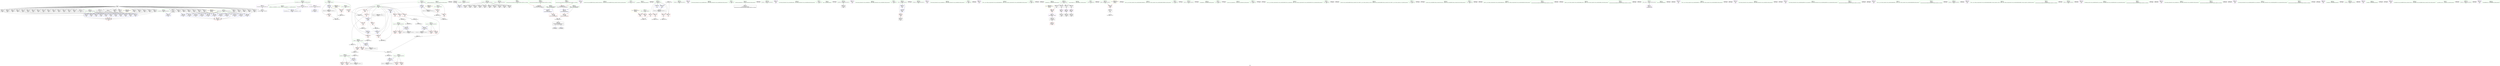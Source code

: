 digraph "SVFG" {
	label="SVFG";

	Node0x563a31b90be0 [shape=record,color=grey,label="{NodeID: 0\nNullPtr}"];
	Node0x563a31b90be0 -> Node0x563a31bb9650[style=solid];
	Node0x563a31b90be0 -> Node0x563a31bb9750[style=solid];
	Node0x563a31b90be0 -> Node0x563a31b8bef0[style=solid];
	Node0x563a31b90be0 -> Node0x563a31b8bfc0[style=solid];
	Node0x563a31b90be0 -> Node0x563a31b8c090[style=solid];
	Node0x563a31b90be0 -> Node0x563a31b8c160[style=solid];
	Node0x563a31b90be0 -> Node0x563a31b8c230[style=solid];
	Node0x563a31b90be0 -> Node0x563a31b8c300[style=solid];
	Node0x563a31b90be0 -> Node0x563a31b8c3d0[style=solid];
	Node0x563a31b90be0 -> Node0x563a31b8c4a0[style=solid];
	Node0x563a31b90be0 -> Node0x563a31b8c570[style=solid];
	Node0x563a31b90be0 -> Node0x563a31b8c640[style=solid];
	Node0x563a31b90be0 -> Node0x563a31b8c710[style=solid];
	Node0x563a31b90be0 -> Node0x563a31b8c7e0[style=solid];
	Node0x563a31b90be0 -> Node0x563a31b8c8b0[style=solid];
	Node0x563a31b90be0 -> Node0x563a31b8c980[style=solid];
	Node0x563a31b90be0 -> Node0x563a31b8ca50[style=solid];
	Node0x563a31b90be0 -> Node0x563a31b8cb20[style=solid];
	Node0x563a31b90be0 -> Node0x563a31b8cbf0[style=solid];
	Node0x563a31b90be0 -> Node0x563a31b8ccc0[style=solid];
	Node0x563a31b90be0 -> Node0x563a31b8cd90[style=solid];
	Node0x563a31b90be0 -> Node0x563a31b8ce60[style=solid];
	Node0x563a31b90be0 -> Node0x563a31bbb880[style=solid];
	Node0x563a31b90be0 -> Node0x563a31bbb950[style=solid];
	Node0x563a31b90be0 -> Node0x563a31bbba20[style=solid];
	Node0x563a31b90be0 -> Node0x563a31bbbaf0[style=solid];
	Node0x563a31b90be0 -> Node0x563a31bbbbc0[style=solid];
	Node0x563a31b90be0 -> Node0x563a31bbbc90[style=solid];
	Node0x563a31b90be0 -> Node0x563a31bbbd60[style=solid];
	Node0x563a31b90be0 -> Node0x563a31bbbe30[style=solid];
	Node0x563a31b90be0 -> Node0x563a31bbbf00[style=solid];
	Node0x563a31b90be0 -> Node0x563a31bbbfd0[style=solid];
	Node0x563a31b90be0 -> Node0x563a31bbc0a0[style=solid];
	Node0x563a31b90be0 -> Node0x563a31bbc170[style=solid];
	Node0x563a31b90be0 -> Node0x563a31bbc240[style=solid];
	Node0x563a31b90be0 -> Node0x563a31bbc310[style=solid];
	Node0x563a31b90be0 -> Node0x563a31bbc3e0[style=solid];
	Node0x563a31b90be0 -> Node0x563a31bbaf40[style=solid];
	Node0x563a31bb99c0 [shape=record,color=red,label="{NodeID: 194\n371\<--83\n\<--h\nmain\n}"];
	Node0x563a31bb99c0 -> Node0x563a31bd1e70[style=solid];
	Node0x563a31b8cb20 [shape=record,color=black,label="{NodeID: 111\n318\<--3\n\<--dummyVal\nmain\n}"];
	Node0x563a31b8d7f0 [shape=record,color=green,label="{NodeID: 28\n40\<--41\n_ZNSt8ios_base4InitC1Ev\<--_ZNSt8ios_base4InitC1Ev_field_insensitive\n}"];
	Node0x563a31c16e80 [shape=record,color=black,label="{NodeID: 637\n419 = PHI()\n}"];
	Node0x563a31bd16f0 [shape=record,color=grey,label="{NodeID: 471\n381 = Binary(379, 380, )\n}"];
	Node0x563a31bd16f0 -> Node0x563a31bd2770[style=solid];
	Node0x563a31bbb110 [shape=record,color=blue,label="{NodeID: 222\n65\<--61\nargc.addr\<--argc\nmain\n}"];
	Node0x563a31bbcb60 [shape=record,color=black,label="{NodeID: 139\n247\<--107\n\<--inputFile\nmain\n}"];
	Node0x563a31b8edd0 [shape=record,color=green,label="{NodeID: 56\n111\<--112\nref.tmp24\<--ref.tmp24_field_insensitive\nmain\n}"];
	Node0x563a31c18ab0 [shape=record,color=black,label="{NodeID: 665\n492 = PHI(138, 138, )\n0th arg _ZStorSt13_Ios_OpenmodeS_ }"];
	Node0x563a31c18ab0 -> Node0x563a31bc4ef0[style=solid];
	Node0x563a31bc46d0 [shape=record,color=blue,label="{NodeID: 250\n101\<--356\nehselector.slot\<--\nmain\n}"];
	Node0x563a31bc46d0 -> Node0x563a31bba5f0[style=dashed];
	Node0x563a31bbe220 [shape=record,color=purple,label="{NodeID: 167\n427\<--25\n\<--.str.8\nmain\n}"];
	Node0x563a31bb8cb0 [shape=record,color=green,label="{NodeID: 84\n243\<--244\n_ZStrsIcSt11char_traitsIcEERSt13basic_istreamIT_T0_ES6_RS3_\<--_ZStrsIcSt11char_traitsIcEERSt13basic_istreamIT_T0_ES6_RS3__field_insensitive\n}"];
	Node0x563a31b895a0 [shape=record,color=green,label="{NodeID: 1\n7\<--1\n__dso_handle\<--dummyObj\nGlob }"];
	Node0x563a31bb9a90 [shape=record,color=red,label="{NodeID: 195\n378\<--83\n\<--h\nmain\n}"];
	Node0x563a31bb9a90 -> Node0x563a31bd19f0[style=solid];
	Node0x563a31b8cbf0 [shape=record,color=black,label="{NodeID: 112\n319\<--3\n\<--dummyVal\nmain\n}"];
	Node0x563a31b8cbf0 -> Node0x563a31bc3de0[style=solid];
	Node0x563a31b8d8f0 [shape=record,color=green,label="{NodeID: 29\n46\<--47\n__cxa_atexit\<--__cxa_atexit_field_insensitive\n}"];
	Node0x563a31c16fb0 [shape=record,color=black,label="{NodeID: 638\n438 = PHI()\n}"];
	Node0x563a31bd1870 [shape=record,color=grey,label="{NodeID: 472\n444 = Binary(443, 396, )\n}"];
	Node0x563a31bd1870 -> Node0x563a31bc4d50[style=solid];
	Node0x563a31bbb1e0 [shape=record,color=blue,label="{NodeID: 223\n67\<--62\nargv.addr\<--argv\nmain\n}"];
	Node0x563a31bbcc30 [shape=record,color=black,label="{NodeID: 140\n249\<--107\n\<--inputFile\nmain\n}"];
	Node0x563a31b8eea0 [shape=record,color=green,label="{NodeID: 57\n113\<--114\nref.tmp25\<--ref.tmp25_field_insensitive\nmain\n}"];
	Node0x563a31c18d50 [shape=record,color=black,label="{NodeID: 666\n493 = PHI(139, 215, )\n1st arg _ZStorSt13_Ios_OpenmodeS_ }"];
	Node0x563a31c18d50 -> Node0x563a31bc4fc0[style=solid];
	Node0x563a31bc47a0 [shape=record,color=blue,label="{NodeID: 251\n83\<--361\nh\<--sub\nmain\n}"];
	Node0x563a31bc47a0 -> Node0x563a31bb9820[style=dashed];
	Node0x563a31bc47a0 -> Node0x563a31bb98f0[style=dashed];
	Node0x563a31bc47a0 -> Node0x563a31bc4940[style=dashed];
	Node0x563a31bbe2f0 [shape=record,color=purple,label="{NodeID: 168\n435\<--25\n\<--.str.8\nmain\n}"];
	Node0x563a31bb8db0 [shape=record,color=green,label="{NodeID: 85\n448\<--449\n_ZNSt14basic_ofstreamIcSt11char_traitsIcEE5closeEv\<--_ZNSt14basic_ofstreamIcSt11char_traitsIcEE5closeEv_field_insensitive\n}"];
	Node0x563a31b9fc10 [shape=record,color=green,label="{NodeID: 2\n8\<--1\n.str\<--dummyObj\nGlob }"];
	Node0x563a31bb9b60 [shape=record,color=red,label="{NodeID: 196\n384\<--83\n\<--h\nmain\n}"];
	Node0x563a31bb9b60 -> Node0x563a31bd25f0[style=solid];
	Node0x563a31b8ccc0 [shape=record,color=black,label="{NodeID: 113\n321\<--3\n\<--dummyVal\nmain\n}"];
	Node0x563a31b8ccc0 -> Node0x563a31bc3eb0[style=solid];
	Node0x563a31b8d9f0 [shape=record,color=green,label="{NodeID: 30\n45\<--51\n_ZNSt8ios_base4InitD1Ev\<--_ZNSt8ios_base4InitD1Ev_field_insensitive\n}"];
	Node0x563a31b8d9f0 -> Node0x563a31bbc4b0[style=solid];
	Node0x563a31c170b0 [shape=record,color=black,label="{NodeID: 639\n440 = PHI()\n}"];
	Node0x563a31bd19f0 [shape=record,color=grey,label="{NodeID: 473\n379 = Binary(378, 373, )\n}"];
	Node0x563a31bd19f0 -> Node0x563a31bd16f0[style=solid];
	Node0x563a31bbb2b0 [shape=record,color=blue,label="{NodeID: 224\n121\<--124\nt\<--\nmain\n}"];
	Node0x563a31bbb2b0 -> Node0x563a31beee10[style=dashed];
	Node0x563a31bbcd00 [shape=record,color=black,label="{NodeID: 141\n251\<--107\n\<--inputFile\nmain\n}"];
	Node0x563a31b8ef70 [shape=record,color=green,label="{NodeID: 58\n115\<--116\nref.tmp37\<--ref.tmp37_field_insensitive\nmain\n}"];
	Node0x563a31bc4870 [shape=record,color=blue,label="{NodeID: 252\n85\<--365\nh_offset\<--rem\nmain\n}"];
	Node0x563a31bc4870 -> Node0x563a31bb9d00[style=dashed];
	Node0x563a31bc4870 -> Node0x563a31bb9dd0[style=dashed];
	Node0x563a31bc4870 -> Node0x563a31bed510[style=dashed];
	Node0x563a31bbe3c0 [shape=record,color=purple,label="{NodeID: 169\n406\<--27\n\<--.str.9\nmain\n}"];
	Node0x563a31bb8eb0 [shape=record,color=green,label="{NodeID: 86\n451\<--452\n_ZNSt14basic_ifstreamIcSt11char_traitsIcEE5closeEv\<--_ZNSt14basic_ifstreamIcSt11char_traitsIcEE5closeEv_field_insensitive\n}"];
	Node0x563a31b8d580 [shape=record,color=green,label="{NodeID: 3\n10\<--1\n.str.1\<--dummyObj\nGlob }"];
	Node0x563a31bb9c30 [shape=record,color=red,label="{NodeID: 197\n388\<--83\n\<--h\nmain\n}"];
	Node0x563a31bb9c30 -> Node0x563a31bd2170[style=solid];
	Node0x563a31b8cd90 [shape=record,color=black,label="{NodeID: 114\n325\<--3\n\<--dummyVal\nmain\n}"];
	Node0x563a31b8daf0 [shape=record,color=green,label="{NodeID: 31\n58\<--59\nmain\<--main_field_insensitive\n}"];
	Node0x563a31c171b0 [shape=record,color=black,label="{NodeID: 640\n441 = PHI()\n}"];
	Node0x563a31bd1b70 [shape=record,color=grey,label="{NodeID: 474\n375 = Binary(372, 374, )\n}"];
	Node0x563a31bd1b70 -> Node0x563a31bd1cf0[style=solid];
	Node0x563a31bbb380 [shape=record,color=blue,label="{NodeID: 225\n81\<--257\nm_in\<--add\nmain\n}"];
	Node0x563a31bbb380 -> Node0x563a31bbf490[style=dashed];
	Node0x563a31bbb380 -> Node0x563a31becb10[style=dashed];
	Node0x563a31bbcdd0 [shape=record,color=black,label="{NodeID: 142\n259\<--107\n\<--inputFile\nmain\n}"];
	Node0x563a31b8f040 [shape=record,color=green,label="{NodeID: 59\n117\<--118\noutputFile\<--outputFile_field_insensitive\nmain\n}"];
	Node0x563a31b8f040 -> Node0x563a31bbd110[style=solid];
	Node0x563a31bc4940 [shape=record,color=blue,label="{NodeID: 253\n83\<--369\nh\<--div\nmain\n}"];
	Node0x563a31bc4940 -> Node0x563a31bb99c0[style=dashed];
	Node0x563a31bc4940 -> Node0x563a31bb9a90[style=dashed];
	Node0x563a31bc4940 -> Node0x563a31bb9b60[style=dashed];
	Node0x563a31bc4940 -> Node0x563a31bb9c30[style=dashed];
	Node0x563a31bc4940 -> Node0x563a31bed010[style=dashed];
	Node0x563a31bbe490 [shape=record,color=purple,label="{NodeID: 170\n431\<--27\n\<--.str.9\nmain\n}"];
	Node0x563a31bb8fb0 [shape=record,color=green,label="{NodeID: 87\n455\<--456\n_ZNSt14basic_ofstreamIcSt11char_traitsIcEED1Ev\<--_ZNSt14basic_ofstreamIcSt11char_traitsIcEED1Ev_field_insensitive\n}"];
	Node0x563a31b8a480 [shape=record,color=green,label="{NodeID: 4\n12\<--1\n.str.2\<--dummyObj\nGlob }"];
	Node0x563a31c10a00 [shape=record,color=black,label="{NodeID: 613\n61 = PHI()\n0th arg main }"];
	Node0x563a31c10a00 -> Node0x563a31bbb110[style=solid];
	Node0x563a31bec610 [shape=record,color=black,label="{NodeID: 530\nMR_14V_2 = PHI(MR_14V_3, MR_14V_1, )\npts\{78 \}\n}"];
	Node0x563a31bec610 -> Node0x563a31bbf150[style=dashed];
	Node0x563a31bec610 -> Node0x563a31bbb450[style=dashed];
	Node0x563a31bb9d00 [shape=record,color=red,label="{NodeID: 198\n374\<--85\n\<--h_offset\nmain\n}"];
	Node0x563a31bb9d00 -> Node0x563a31bd1b70[style=solid];
	Node0x563a31b8ce60 [shape=record,color=black,label="{NodeID: 115\n326\<--3\n\<--dummyVal\nmain\n}"];
	Node0x563a31b8ce60 -> Node0x563a31bc3f80[style=solid];
	Node0x563a31b8dbf0 [shape=record,color=green,label="{NodeID: 32\n63\<--64\nretval\<--retval_field_insensitive\nmain\n}"];
	Node0x563a31b8dbf0 -> Node0x563a31bbed40[style=solid];
	Node0x563a31b8dbf0 -> Node0x563a31bbb040[style=solid];
	Node0x563a31b8dbf0 -> Node0x563a31bc4e20[style=solid];
	Node0x563a31c17280 [shape=record,color=black,label="{NodeID: 641\n202 = PHI()\n}"];
	Node0x563a31bd1cf0 [shape=record,color=grey,label="{NodeID: 475\n376 = Binary(375, 255, )\n}"];
	Node0x563a31bd1cf0 -> Node0x563a31bc4a10[style=solid];
	Node0x563a31bbb450 [shape=record,color=blue,label="{NodeID: 226\n77\<--270\nf_in\<--add81\nmain\n}"];
	Node0x563a31bbb450 -> Node0x563a31bbf220[style=dashed];
	Node0x563a31bbb450 -> Node0x563a31bec610[style=dashed];
	Node0x563a31bbcea0 [shape=record,color=black,label="{NodeID: 143\n261\<--107\n\<--inputFile\nmain\n}"];
	Node0x563a31b8f110 [shape=record,color=green,label="{NodeID: 60\n119\<--120\nref.tmp45\<--ref.tmp45_field_insensitive\nmain\n}"];
	Node0x563a31bfb1d0 [shape=record,color=yellow,style=double,label="{NodeID: 586\n32V_1 = ENCHI(MR_32V_0)\npts\{100 \}\nFun[main]}"];
	Node0x563a31bfb1d0 -> Node0x563a31bbb6c0[style=dashed];
	Node0x563a31bfb1d0 -> Node0x563a31bc3760[style=dashed];
	Node0x563a31bfb1d0 -> Node0x563a31bc3900[style=dashed];
	Node0x563a31bfb1d0 -> Node0x563a31bc3aa0[style=dashed];
	Node0x563a31bfb1d0 -> Node0x563a31bc3c40[style=dashed];
	Node0x563a31bfb1d0 -> Node0x563a31bc3de0[style=dashed];
	Node0x563a31bfb1d0 -> Node0x563a31bc3f80[style=dashed];
	Node0x563a31bfb1d0 -> Node0x563a31bc4120[style=dashed];
	Node0x563a31bfb1d0 -> Node0x563a31bc42c0[style=dashed];
	Node0x563a31bfb1d0 -> Node0x563a31bc4460[style=dashed];
	Node0x563a31bfb1d0 -> Node0x563a31bc4600[style=dashed];
	Node0x563a31bc4a10 [shape=record,color=blue,label="{NodeID: 254\n87\<--376\nh_min_ft\<--div87\nmain\n}"];
	Node0x563a31bc4a10 -> Node0x563a31bb9ea0[style=dashed];
	Node0x563a31bc4a10 -> Node0x563a31bb9f70[style=dashed];
	Node0x563a31bc4a10 -> Node0x563a31beda10[style=dashed];
	Node0x563a31bbe560 [shape=record,color=purple,label="{NodeID: 171\n414\<--29\n\<--.str.10\nmain\n}"];
	Node0x563a31bb90b0 [shape=record,color=green,label="{NodeID: 88\n458\<--459\n_ZNSt14basic_ifstreamIcSt11char_traitsIcEED1Ev\<--_ZNSt14basic_ifstreamIcSt11char_traitsIcEED1Ev_field_insensitive\n}"];
	Node0x563a31b8a510 [shape=record,color=green,label="{NodeID: 5\n14\<--1\n.str.3\<--dummyObj\nGlob }"];
	Node0x563a31c14070 [shape=record,color=black,label="{NodeID: 614\n137 = PHI(491, )\n}"];
	Node0x563a31becb10 [shape=record,color=black,label="{NodeID: 531\nMR_18V_2 = PHI(MR_18V_3, MR_18V_1, )\npts\{82 \}\n}"];
	Node0x563a31becb10 -> Node0x563a31bbf3c0[style=dashed];
	Node0x563a31becb10 -> Node0x563a31bbb380[style=dashed];
	Node0x563a31bb9dd0 [shape=record,color=red,label="{NodeID: 199\n380\<--85\n\<--h_offset\nmain\n}"];
	Node0x563a31bb9dd0 -> Node0x563a31bd16f0[style=solid];
	Node0x563a31bbb880 [shape=record,color=black,label="{NodeID: 116\n328\<--3\n\<--dummyVal\nmain\n}"];
	Node0x563a31bbb880 -> Node0x563a31bc4050[style=solid];
	Node0x563a31b8dcc0 [shape=record,color=green,label="{NodeID: 33\n65\<--66\nargc.addr\<--argc.addr_field_insensitive\nmain\n}"];
	Node0x563a31b8dcc0 -> Node0x563a31bbb110[style=solid];
	Node0x563a31c173b0 [shape=record,color=black,label="{NodeID: 642\n204 = PHI()\n}"];
	Node0x563a31bd1e70 [shape=record,color=grey,label="{NodeID: 476\n372 = Binary(371, 373, )\n}"];
	Node0x563a31bd1e70 -> Node0x563a31bd1b70[style=solid];
	Node0x563a31bbb520 [shape=record,color=blue,label="{NodeID: 227\n83\<--274\nh\<--add82\nmain\n}"];
	Node0x563a31bbb520 -> Node0x563a31bbf560[style=dashed];
	Node0x563a31bbb520 -> Node0x563a31bbf630[style=dashed];
	Node0x563a31bbb520 -> Node0x563a31bbb5f0[style=dashed];
	Node0x563a31bbb520 -> Node0x563a31bc47a0[style=dashed];
	Node0x563a31bbcf70 [shape=record,color=black,label="{NodeID: 144\n263\<--107\n\<--inputFile\nmain\n}"];
	Node0x563a31b8f1e0 [shape=record,color=green,label="{NodeID: 61\n121\<--122\nt\<--t_field_insensitive\nmain\n}"];
	Node0x563a31b8f1e0 -> Node0x563a31bba6c0[style=solid];
	Node0x563a31b8f1e0 -> Node0x563a31bba790[style=solid];
	Node0x563a31b8f1e0 -> Node0x563a31bba860[style=solid];
	Node0x563a31b8f1e0 -> Node0x563a31bba930[style=solid];
	Node0x563a31b8f1e0 -> Node0x563a31bbb2b0[style=solid];
	Node0x563a31b8f1e0 -> Node0x563a31bc4d50[style=solid];
	Node0x563a31bfb2b0 [shape=record,color=yellow,style=double,label="{NodeID: 587\n34V_1 = ENCHI(MR_34V_0)\npts\{102 \}\nFun[main]}"];
	Node0x563a31bfb2b0 -> Node0x563a31bbb790[style=dashed];
	Node0x563a31bfb2b0 -> Node0x563a31bc3830[style=dashed];
	Node0x563a31bfb2b0 -> Node0x563a31bc39d0[style=dashed];
	Node0x563a31bfb2b0 -> Node0x563a31bc3b70[style=dashed];
	Node0x563a31bfb2b0 -> Node0x563a31bc3d10[style=dashed];
	Node0x563a31bfb2b0 -> Node0x563a31bc3eb0[style=dashed];
	Node0x563a31bfb2b0 -> Node0x563a31bc4050[style=dashed];
	Node0x563a31bfb2b0 -> Node0x563a31bc41f0[style=dashed];
	Node0x563a31bfb2b0 -> Node0x563a31bc4390[style=dashed];
	Node0x563a31bfb2b0 -> Node0x563a31bc4530[style=dashed];
	Node0x563a31bfb2b0 -> Node0x563a31bc46d0[style=dashed];
	Node0x563a31bc4ae0 [shape=record,color=blue,label="{NodeID: 255\n89\<--382\nh_min_in\<--rem90\nmain\n}"];
	Node0x563a31bc4ae0 -> Node0x563a31bba040[style=dashed];
	Node0x563a31bc4ae0 -> Node0x563a31bba110[style=dashed];
	Node0x563a31bc4ae0 -> Node0x563a31bedf10[style=dashed];
	Node0x563a31bbe630 [shape=record,color=purple,label="{NodeID: 172\n439\<--29\n\<--.str.10\nmain\n}"];
	Node0x563a31bb91b0 [shape=record,color=green,label="{NodeID: 89\n461\<--462\n_ZNSt7__cxx1118basic_stringstreamIcSt11char_traitsIcESaIcEED1Ev\<--_ZNSt7__cxx1118basic_stringstreamIcSt11char_traitsIcESaIcEED1Ev_field_insensitive\n}"];
	Node0x563a31b8ac60 [shape=record,color=green,label="{NodeID: 6\n16\<--1\n.str.4\<--dummyObj\nGlob }"];
	Node0x563a31c14260 [shape=record,color=black,label="{NodeID: 615\n152 = PHI()\n}"];
	Node0x563a31bed010 [shape=record,color=black,label="{NodeID: 532\nMR_20V_2 = PHI(MR_20V_6, MR_20V_1, )\npts\{84 \}\n}"];
	Node0x563a31bed010 -> Node0x563a31bbb520[style=dashed];
	Node0x563a31bb9ea0 [shape=record,color=red,label="{NodeID: 200\n400\<--87\n\<--h_min_ft\nmain\n}"];
	Node0x563a31bbb950 [shape=record,color=black,label="{NodeID: 117\n331\<--3\n\<--dummyVal\nmain\n}"];
	Node0x563a31b8dd90 [shape=record,color=green,label="{NodeID: 34\n67\<--68\nargv.addr\<--argv.addr_field_insensitive\nmain\n}"];
	Node0x563a31b8dd90 -> Node0x563a31bbb1e0[style=solid];
	Node0x563a31c17480 [shape=record,color=black,label="{NodeID: 643\n206 = PHI()\n}"];
	Node0x563a31bd1ff0 [shape=record,color=grey,label="{NodeID: 477\n390 = Binary(389, 255, )\n}"];
	Node0x563a31bd1ff0 -> Node0x563a31bc4c80[style=solid];
	Node0x563a31bbb5f0 [shape=record,color=blue,label="{NodeID: 228\n83\<--282\nh\<--add84\nmain\n}"];
	Node0x563a31bbb5f0 -> Node0x563a31bb9820[style=dashed];
	Node0x563a31bbb5f0 -> Node0x563a31bb98f0[style=dashed];
	Node0x563a31bbb5f0 -> Node0x563a31bc4940[style=dashed];
	Node0x563a31bbd040 [shape=record,color=black,label="{NodeID: 145\n265\<--107\n\<--inputFile\nmain\n}"];
	Node0x563a31b8f2b0 [shape=record,color=green,label="{NodeID: 62\n128\<--129\n_ZNSaIcEC1Ev\<--_ZNSaIcEC1Ev_field_insensitive\n}"];
	Node0x563a31bfb390 [shape=record,color=yellow,style=double,label="{NodeID: 588\n36V_1 = ENCHI(MR_36V_0)\npts\{104 \}\nFun[main]}"];
	Node0x563a31bfb390 -> Node0x563a31bbaa00[style=dashed];
	Node0x563a31bc4bb0 [shape=record,color=blue,label="{NodeID: 256\n91\<--386\nh_max_ft\<--div92\nmain\n}"];
	Node0x563a31bc4bb0 -> Node0x563a31bba1e0[style=dashed];
	Node0x563a31bc4bb0 -> Node0x563a31bba2b0[style=dashed];
	Node0x563a31bc4bb0 -> Node0x563a31bee410[style=dashed];
	Node0x563a31bbe700 [shape=record,color=purple,label="{NodeID: 173\n571\<--31\nllvm.global_ctors_0\<--llvm.global_ctors\nGlob }"];
	Node0x563a31bbe700 -> Node0x563a31bbad40[style=solid];
	Node0x563a31bb92b0 [shape=record,color=green,label="{NodeID: 90\n485\<--486\n__gxx_personality_v0\<--__gxx_personality_v0_field_insensitive\n}"];
	Node0x563a31b8acf0 [shape=record,color=green,label="{NodeID: 7\n18\<--1\n_ZSt4cout\<--dummyObj\nGlob }"];
	Node0x563a31c14330 [shape=record,color=black,label="{NodeID: 616\n158 = PHI()\n}"];
	Node0x563a31bed510 [shape=record,color=black,label="{NodeID: 533\nMR_22V_2 = PHI(MR_22V_3, MR_22V_1, )\npts\{86 \}\n}"];
	Node0x563a31bed510 -> Node0x563a31bc4870[style=dashed];
	Node0x563a31bb9f70 [shape=record,color=red,label="{NodeID: 201\n425\<--87\n\<--h_min_ft\nmain\n}"];
	Node0x563a31bbba20 [shape=record,color=black,label="{NodeID: 118\n332\<--3\n\<--dummyVal\nmain\n}"];
	Node0x563a31bbba20 -> Node0x563a31bc4120[style=solid];
	Node0x563a31b8de60 [shape=record,color=green,label="{NodeID: 35\n69\<--70\ngender\<--gender_field_insensitive\nmain\n}"];
	Node0x563a31b8de60 -> Node0x563a31bbee10[style=solid];
	Node0x563a31c175b0 [shape=record,color=black,label="{NodeID: 644\n207 = PHI()\n}"];
	Node0x563a31bd2170 [shape=record,color=grey,label="{NodeID: 478\n389 = Binary(388, 373, )\n}"];
	Node0x563a31bd2170 -> Node0x563a31bd1ff0[style=solid];
	Node0x563a31bbb6c0 [shape=record,color=blue,label="{NodeID: 229\n99\<--287\nexn.slot\<--\nmain\n}"];
	Node0x563a31bbb6c0 -> Node0x563a31bba520[style=dashed];
	Node0x563a31bbd110 [shape=record,color=black,label="{NodeID: 146\n417\<--117\n\<--outputFile\nmain\n}"];
	Node0x563a31b8f3b0 [shape=record,color=green,label="{NodeID: 63\n132\<--133\n_ZNSt7__cxx1112basic_stringIcSt11char_traitsIcESaIcEEC1EPKcRKS3_\<--_ZNSt7__cxx1112basic_stringIcSt11char_traitsIcESaIcEEC1EPKcRKS3__field_insensitive\n}"];
	Node0x563a31bc4c80 [shape=record,color=blue,label="{NodeID: 257\n93\<--390\nh_max_in\<--rem94\nmain\n}"];
	Node0x563a31bc4c80 -> Node0x563a31bba380[style=dashed];
	Node0x563a31bc4c80 -> Node0x563a31bba450[style=dashed];
	Node0x563a31bc4c80 -> Node0x563a31bee910[style=dashed];
	Node0x563a31bbe800 [shape=record,color=purple,label="{NodeID: 174\n572\<--31\nllvm.global_ctors_1\<--llvm.global_ctors\nGlob }"];
	Node0x563a31bbe800 -> Node0x563a31bbae40[style=solid];
	Node0x563a31bb93b0 [shape=record,color=green,label="{NodeID: 91\n494\<--495\n__a.addr\<--__a.addr_field_insensitive\n_ZStorSt13_Ios_OpenmodeS_\n}"];
	Node0x563a31bb93b0 -> Node0x563a31bbaba0[style=solid];
	Node0x563a31bb93b0 -> Node0x563a31bc4ef0[style=solid];
	Node0x563a31b8ad80 [shape=record,color=green,label="{NodeID: 8\n19\<--1\n.str.5\<--dummyObj\nGlob }"];
	Node0x563a31c14400 [shape=record,color=black,label="{NodeID: 617\n161 = PHI()\n}"];
	Node0x563a31beda10 [shape=record,color=black,label="{NodeID: 534\nMR_24V_2 = PHI(MR_24V_3, MR_24V_1, )\npts\{88 \}\n}"];
	Node0x563a31beda10 -> Node0x563a31bc4a10[style=dashed];
	Node0x563a31bba040 [shape=record,color=red,label="{NodeID: 202\n404\<--89\n\<--h_min_in\nmain\n}"];
	Node0x563a31bbbaf0 [shape=record,color=black,label="{NodeID: 119\n334\<--3\n\<--dummyVal\nmain\n}"];
	Node0x563a31bbbaf0 -> Node0x563a31bc41f0[style=solid];
	Node0x563a31b8df30 [shape=record,color=green,label="{NodeID: 36\n71\<--72\nmarker\<--marker_field_insensitive\nmain\n}"];
	Node0x563a31c17680 [shape=record,color=black,label="{NodeID: 645\n213 = PHI()\n}"];
	Node0x563a31bd22f0 [shape=record,color=grey,label="{NodeID: 479\n421 = Binary(420, 396, )\n}"];
	Node0x563a31bbb790 [shape=record,color=blue,label="{NodeID: 230\n101\<--289\nehselector.slot\<--\nmain\n}"];
	Node0x563a31bbb790 -> Node0x563a31bba5f0[style=dashed];
	Node0x563a31bbd1e0 [shape=record,color=black,label="{NodeID: 147\n147\<--146\n\<--add.ptr\nmain\n}"];
	Node0x563a31b8f4b0 [shape=record,color=green,label="{NodeID: 64\n135\<--136\n_ZNSaIcED1Ev\<--_ZNSaIcED1Ev_field_insensitive\n}"];
	Node0x563a31bc4d50 [shape=record,color=blue,label="{NodeID: 258\n121\<--444\nt\<--inc\nmain\n}"];
	Node0x563a31bc4d50 -> Node0x563a31beee10[style=dashed];
	Node0x563a31bbe900 [shape=record,color=purple,label="{NodeID: 175\n573\<--31\nllvm.global_ctors_2\<--llvm.global_ctors\nGlob }"];
	Node0x563a31bbe900 -> Node0x563a31bbaf40[style=solid];
	Node0x563a31bb9480 [shape=record,color=green,label="{NodeID: 92\n496\<--497\n__b.addr\<--__b.addr_field_insensitive\n_ZStorSt13_Ios_OpenmodeS_\n}"];
	Node0x563a31bb9480 -> Node0x563a31bbac70[style=solid];
	Node0x563a31bb9480 -> Node0x563a31bc4fc0[style=solid];
	Node0x563a31b8aa50 [shape=record,color=green,label="{NodeID: 9\n21\<--1\n.str.6\<--dummyObj\nGlob }"];
	Node0x563a31c144d0 [shape=record,color=black,label="{NodeID: 618\n171 = PHI()\n}"];
	Node0x563a31bedf10 [shape=record,color=black,label="{NodeID: 535\nMR_26V_2 = PHI(MR_26V_3, MR_26V_1, )\npts\{90 \}\n}"];
	Node0x563a31bedf10 -> Node0x563a31bc4ae0[style=dashed];
	Node0x563a31bba110 [shape=record,color=red,label="{NodeID: 203\n429\<--89\n\<--h_min_in\nmain\n}"];
	Node0x563a31bbbbc0 [shape=record,color=black,label="{NodeID: 120\n340\<--3\n\<--dummyVal\nmain\n}"];
	Node0x563a31b8e000 [shape=record,color=green,label="{NodeID: 37\n73\<--74\ntests\<--tests_field_insensitive\nmain\n}"];
	Node0x563a31b8e000 -> Node0x563a31bbeee0[style=solid];
	Node0x563a31b8e000 -> Node0x563a31bbefb0[style=solid];
	Node0x563a31c177b0 [shape=record,color=black,label="{NodeID: 646\n214 = PHI(491, )\n}"];
	Node0x563a31bd2470 [shape=record,color=grey,label="{NodeID: 480\n386 = Binary(385, 255, )\n}"];
	Node0x563a31bd2470 -> Node0x563a31bc4bb0[style=solid];
	Node0x563a31bc3760 [shape=record,color=blue,label="{NodeID: 231\n99\<--294\nexn.slot\<--\nmain\n}"];
	Node0x563a31bc3760 -> Node0x563a31bba520[style=dashed];
	Node0x563a31bbd2b0 [shape=record,color=black,label="{NodeID: 148\n191\<--190\n\<--vbase.offset.ptr\nmain\n}"];
	Node0x563a31bbd2b0 -> Node0x563a31bbaad0[style=solid];
	Node0x563a31b8f5b0 [shape=record,color=green,label="{NodeID: 65\n140\<--141\n_ZStorSt13_Ios_OpenmodeS_\<--_ZStorSt13_Ios_OpenmodeS__field_insensitive\n}"];
	Node0x563a31bc4e20 [shape=record,color=blue,label="{NodeID: 259\n63\<--124\nretval\<--\nmain\n}"];
	Node0x563a31bc4e20 -> Node0x563a31bbed40[style=dashed];
	Node0x563a31bbea00 [shape=record,color=purple,label="{NodeID: 176\n146\<--145\nadd.ptr\<--\nmain\n}"];
	Node0x563a31bbea00 -> Node0x563a31bbd1e0[style=solid];
	Node0x563a31bb9550 [shape=record,color=green,label="{NodeID: 93\n33\<--567\n_GLOBAL__sub_I_RedDenver_1_0.cpp\<--_GLOBAL__sub_I_RedDenver_1_0.cpp_field_insensitive\n}"];
	Node0x563a31bb9550 -> Node0x563a31bbae40[style=solid];
	Node0x563a31b8aae0 [shape=record,color=green,label="{NodeID: 10\n23\<--1\n.str.7\<--dummyObj\nGlob }"];
	Node0x563a31c145d0 [shape=record,color=black,label="{NodeID: 619\n177 = PHI()\n}"];
	Node0x563a31bee410 [shape=record,color=black,label="{NodeID: 536\nMR_28V_2 = PHI(MR_28V_3, MR_28V_1, )\npts\{92 \}\n}"];
	Node0x563a31bee410 -> Node0x563a31bc4bb0[style=dashed];
	Node0x563a31bba1e0 [shape=record,color=red,label="{NodeID: 204\n408\<--91\n\<--h_max_ft\nmain\n}"];
	Node0x563a31bbbc90 [shape=record,color=black,label="{NodeID: 121\n341\<--3\n\<--dummyVal\nmain\n}"];
	Node0x563a31bbbc90 -> Node0x563a31bc42c0[style=solid];
	Node0x563a31b8e0d0 [shape=record,color=green,label="{NodeID: 38\n75\<--76\nf_ft\<--f_ft_field_insensitive\nmain\n}"];
	Node0x563a31b8e0d0 -> Node0x563a31bbf080[style=solid];
	Node0x563a31c17940 [shape=record,color=black,label="{NodeID: 647\n221 = PHI()\n}"];
	Node0x563a31bd25f0 [shape=record,color=grey,label="{NodeID: 481\n385 = Binary(384, 373, )\n}"];
	Node0x563a31bd25f0 -> Node0x563a31bd2470[style=solid];
	Node0x563a31bc3830 [shape=record,color=blue,label="{NodeID: 232\n101\<--296\nehselector.slot\<--\nmain\n}"];
	Node0x563a31bc3830 -> Node0x563a31bba5f0[style=dashed];
	Node0x563a31bbd380 [shape=record,color=black,label="{NodeID: 149\n195\<--194\n\<--add.ptr30\nmain\n}"];
	Node0x563a31b8f6b0 [shape=record,color=green,label="{NodeID: 66\n143\<--144\n_ZNSt7__cxx1118basic_stringstreamIcSt11char_traitsIcESaIcEEC1ESt13_Ios_Openmode\<--_ZNSt7__cxx1118basic_stringstreamIcSt11char_traitsIcESaIcEEC1ESt13_Ios_Openmode_field_insensitive\n}"];
	Node0x563a31bc4ef0 [shape=record,color=blue,label="{NodeID: 260\n494\<--492\n__a.addr\<--__a\n_ZStorSt13_Ios_OpenmodeS_\n}"];
	Node0x563a31bc4ef0 -> Node0x563a31bbaba0[style=dashed];
	Node0x563a31bbead0 [shape=record,color=purple,label="{NodeID: 177\n190\<--189\nvbase.offset.ptr\<--vtable\nmain\n}"];
	Node0x563a31bbead0 -> Node0x563a31bbd2b0[style=solid];
	Node0x563a31bb9650 [shape=record,color=black,label="{NodeID: 94\n2\<--3\ndummyVal\<--dummyVal\n}"];
	Node0x563a31b8ab70 [shape=record,color=green,label="{NodeID: 11\n25\<--1\n.str.8\<--dummyObj\nGlob }"];
	Node0x563a31c146a0 [shape=record,color=black,label="{NodeID: 620\n43 = PHI()\n}"];
	Node0x563a31bee910 [shape=record,color=black,label="{NodeID: 537\nMR_30V_2 = PHI(MR_30V_3, MR_30V_1, )\npts\{94 \}\n}"];
	Node0x563a31bee910 -> Node0x563a31bc4c80[style=dashed];
	Node0x563a31bba2b0 [shape=record,color=red,label="{NodeID: 205\n433\<--91\n\<--h_max_ft\nmain\n}"];
	Node0x563a31bbbd60 [shape=record,color=black,label="{NodeID: 122\n343\<--3\n\<--dummyVal\nmain\n}"];
	Node0x563a31bbbd60 -> Node0x563a31bc4390[style=solid];
	Node0x563a31b8e1a0 [shape=record,color=green,label="{NodeID: 39\n77\<--78\nf_in\<--f_in_field_insensitive\nmain\n}"];
	Node0x563a31b8e1a0 -> Node0x563a31bbf150[style=solid];
	Node0x563a31b8e1a0 -> Node0x563a31bbf220[style=solid];
	Node0x563a31b8e1a0 -> Node0x563a31bbb450[style=solid];
	Node0x563a31c17a10 [shape=record,color=black,label="{NodeID: 648\n225 = PHI()\n}"];
	Node0x563a31bd2770 [shape=record,color=grey,label="{NodeID: 482\n382 = Binary(381, 255, )\n}"];
	Node0x563a31bd2770 -> Node0x563a31bc4ae0[style=solid];
	Node0x563a31bc3900 [shape=record,color=blue,label="{NodeID: 233\n99\<--300\nexn.slot\<--\nmain\n}"];
	Node0x563a31bc3900 -> Node0x563a31bba520[style=dashed];
	Node0x563a31bbd450 [shape=record,color=black,label="{NodeID: 150\n201\<--200\n\<--add.ptr32\nmain\n}"];
	Node0x563a31b8f7b0 [shape=record,color=green,label="{NodeID: 67\n149\<--150\n_ZStlsIcSt11char_traitsIcESaIcEERSt13basic_ostreamIT_T0_ES7_RKNSt7__cxx1112basic_stringIS4_S5_T1_EE\<--_ZStlsIcSt11char_traitsIcESaIcEERSt13basic_ostreamIT_T0_ES7_RKNSt7__cxx1112basic_stringIS4_S5_T1_EE_field_insensitive\n}"];
	Node0x563a31bc4fc0 [shape=record,color=blue,label="{NodeID: 261\n496\<--493\n__b.addr\<--__b\n_ZStorSt13_Ios_OpenmodeS_\n}"];
	Node0x563a31bc4fc0 -> Node0x563a31bbac70[style=dashed];
	Node0x563a31bbeba0 [shape=record,color=purple,label="{NodeID: 178\n200\<--199\nadd.ptr32\<--\nmain\n}"];
	Node0x563a31bbeba0 -> Node0x563a31bbd450[style=solid];
	Node0x563a31bb9750 [shape=record,color=black,label="{NodeID: 95\n62\<--3\nargv\<--dummyVal\nmain\n1st arg main }"];
	Node0x563a31bb9750 -> Node0x563a31bbb1e0[style=solid];
	Node0x563a31b8cf50 [shape=record,color=green,label="{NodeID: 12\n27\<--1\n.str.9\<--dummyObj\nGlob }"];
	Node0x563a31c14770 [shape=record,color=black,label="{NodeID: 621\n422 = PHI()\n}"];
	Node0x563a31beee10 [shape=record,color=black,label="{NodeID: 538\nMR_38V_3 = PHI(MR_38V_4, MR_38V_2, )\npts\{122 \}\n}"];
	Node0x563a31beee10 -> Node0x563a31bba6c0[style=dashed];
	Node0x563a31beee10 -> Node0x563a31bba790[style=dashed];
	Node0x563a31beee10 -> Node0x563a31bba860[style=dashed];
	Node0x563a31beee10 -> Node0x563a31bba930[style=dashed];
	Node0x563a31beee10 -> Node0x563a31bc4d50[style=dashed];
	Node0x563a31bba380 [shape=record,color=red,label="{NodeID: 206\n412\<--93\n\<--h_max_in\nmain\n}"];
	Node0x563a31bbbe30 [shape=record,color=black,label="{NodeID: 123\n347\<--3\n\<--dummyVal\nmain\n}"];
	Node0x563a31b8e270 [shape=record,color=green,label="{NodeID: 40\n79\<--80\nm_ft\<--m_ft_field_insensitive\nmain\n}"];
	Node0x563a31b8e270 -> Node0x563a31bbf2f0[style=solid];
	Node0x563a31c17ae0 [shape=record,color=black,label="{NodeID: 649\n227 = PHI()\n}"];
	Node0x563a31bd28f0 [shape=record,color=grey,label="{NodeID: 483\n361 = Binary(360, 283, )\n}"];
	Node0x563a31bd28f0 -> Node0x563a31bc47a0[style=solid];
	Node0x563a31bc39d0 [shape=record,color=blue,label="{NodeID: 234\n101\<--302\nehselector.slot\<--\nmain\n}"];
	Node0x563a31bc39d0 -> Node0x563a31bba5f0[style=dashed];
	Node0x563a31bbd520 [shape=record,color=black,label="{NodeID: 151\n277\<--276\nconv\<--\nmain\n}"];
	Node0x563a31bbd520 -> Node0x563a31bd37f0[style=solid];
	Node0x563a31b8f8b0 [shape=record,color=green,label="{NodeID: 68\n153\<--154\n_ZStlsISt11char_traitsIcEERSt13basic_ostreamIcT_ES5_PKc\<--_ZStlsISt11char_traitsIcEERSt13basic_ostreamIcT_ES5_PKc_field_insensitive\n}"];
	Node0x563a31bbec70 [shape=record,color=purple,label="{NodeID: 179\n194\<--193\nadd.ptr30\<--\nmain\n}"];
	Node0x563a31bbec70 -> Node0x563a31bbd380[style=solid];
	Node0x563a31b8bef0 [shape=record,color=black,label="{NodeID: 96\n286\<--3\n\<--dummyVal\nmain\n}"];
	Node0x563a31b8d020 [shape=record,color=green,label="{NodeID: 13\n29\<--1\n.str.10\<--dummyObj\nGlob }"];
	Node0x563a31c148d0 [shape=record,color=black,label="{NodeID: 622\n424 = PHI()\n}"];
	Node0x563a31bba450 [shape=record,color=red,label="{NodeID: 207\n437\<--93\n\<--h_max_in\nmain\n}"];
	Node0x563a31bbbf00 [shape=record,color=black,label="{NodeID: 124\n348\<--3\n\<--dummyVal\nmain\n}"];
	Node0x563a31bbbf00 -> Node0x563a31bc4460[style=solid];
	Node0x563a31b8e340 [shape=record,color=green,label="{NodeID: 41\n81\<--82\nm_in\<--m_in_field_insensitive\nmain\n}"];
	Node0x563a31b8e340 -> Node0x563a31bbf3c0[style=solid];
	Node0x563a31b8e340 -> Node0x563a31bbf490[style=solid];
	Node0x563a31b8e340 -> Node0x563a31bbb380[style=solid];
	Node0x563a31c17bb0 [shape=record,color=black,label="{NodeID: 650\n230 = PHI()\n}"];
	Node0x563a31bd2a70 [shape=record,color=grey,label="{NodeID: 484\n282 = Binary(281, 283, )\n}"];
	Node0x563a31bd2a70 -> Node0x563a31bbb5f0[style=solid];
	Node0x563a31bc3aa0 [shape=record,color=blue,label="{NodeID: 235\n99\<--306\nexn.slot\<--\nmain\n}"];
	Node0x563a31bc3aa0 -> Node0x563a31bba520[style=dashed];
	Node0x563a31bbd5f0 [shape=record,color=black,label="{NodeID: 152\n60\<--464\nmain_ret\<--\nmain\n}"];
	Node0x563a31b8f9b0 [shape=record,color=green,label="{NodeID: 69\n156\<--157\n_ZNKSt7__cxx1118basic_stringstreamIcSt11char_traitsIcESaIcEE3strEv\<--_ZNKSt7__cxx1118basic_stringstreamIcSt11char_traitsIcESaIcEE3strEv_field_insensitive\n}"];
	Node0x563a31bbed40 [shape=record,color=red,label="{NodeID: 180\n464\<--63\n\<--retval\nmain\n}"];
	Node0x563a31bbed40 -> Node0x563a31bbd5f0[style=solid];
	Node0x563a31b8bfc0 [shape=record,color=black,label="{NodeID: 97\n287\<--3\n\<--dummyVal\nmain\n}"];
	Node0x563a31b8bfc0 -> Node0x563a31bbb6c0[style=solid];
	Node0x563a31b90d00 [shape=record,color=green,label="{NodeID: 14\n32\<--1\n\<--dummyObj\nCan only get source location for instruction, argument, global var or function.}"];
	Node0x563a31c149d0 [shape=record,color=black,label="{NodeID: 623\n426 = PHI()\n}"];
	Node0x563a31bba520 [shape=record,color=red,label="{NodeID: 208\n474\<--99\nexn\<--exn.slot\nmain\n}"];
	Node0x563a31bbbfd0 [shape=record,color=black,label="{NodeID: 125\n350\<--3\n\<--dummyVal\nmain\n}"];
	Node0x563a31bbbfd0 -> Node0x563a31bc4530[style=solid];
	Node0x563a31b8e410 [shape=record,color=green,label="{NodeID: 42\n83\<--84\nh\<--h_field_insensitive\nmain\n}"];
	Node0x563a31b8e410 -> Node0x563a31bbf560[style=solid];
	Node0x563a31b8e410 -> Node0x563a31bbf630[style=solid];
	Node0x563a31b8e410 -> Node0x563a31bb9820[style=solid];
	Node0x563a31b8e410 -> Node0x563a31bb98f0[style=solid];
	Node0x563a31b8e410 -> Node0x563a31bb99c0[style=solid];
	Node0x563a31b8e410 -> Node0x563a31bb9a90[style=solid];
	Node0x563a31b8e410 -> Node0x563a31bb9b60[style=solid];
	Node0x563a31b8e410 -> Node0x563a31bb9c30[style=solid];
	Node0x563a31b8e410 -> Node0x563a31bbb520[style=solid];
	Node0x563a31b8e410 -> Node0x563a31bbb5f0[style=solid];
	Node0x563a31b8e410 -> Node0x563a31bc47a0[style=solid];
	Node0x563a31b8e410 -> Node0x563a31bc4940[style=solid];
	Node0x563a31c17c80 [shape=record,color=black,label="{NodeID: 651\n242 = PHI()\n}"];
	Node0x563a31bd2bf0 [shape=record,color=grey,label="{NodeID: 485\n274 = Binary(272, 273, )\n}"];
	Node0x563a31bd2bf0 -> Node0x563a31bbb520[style=solid];
	Node0x563a31bc3b70 [shape=record,color=blue,label="{NodeID: 236\n101\<--308\nehselector.slot\<--\nmain\n}"];
	Node0x563a31bc3b70 -> Node0x563a31bba5f0[style=dashed];
	Node0x563a31bbd6c0 [shape=record,color=black,label="{NodeID: 153\n491\<--502\n_ZStorSt13_Ios_OpenmodeS__ret\<--or\n_ZStorSt13_Ios_OpenmodeS_\n|{<s0>6|<s1>35}}"];
	Node0x563a31bbd6c0:s0 -> Node0x563a31c14070[style=solid,color=blue];
	Node0x563a31bbd6c0:s1 -> Node0x563a31c177b0[style=solid,color=blue];
	Node0x563a31b8fab0 [shape=record,color=green,label="{NodeID: 70\n159\<--160\n_ZNKSt7__cxx1112basic_stringIcSt11char_traitsIcESaIcEE5c_strEv\<--_ZNKSt7__cxx1112basic_stringIcSt11char_traitsIcESaIcEE5c_strEv_field_insensitive\n}"];
	Node0x563a31bbee10 [shape=record,color=red,label="{NodeID: 181\n276\<--69\n\<--gender\nmain\n}"];
	Node0x563a31bbee10 -> Node0x563a31bbd520[style=solid];
	Node0x563a31b8c090 [shape=record,color=black,label="{NodeID: 98\n289\<--3\n\<--dummyVal\nmain\n}"];
	Node0x563a31b8c090 -> Node0x563a31bbb790[style=solid];
	Node0x563a31b90dd0 [shape=record,color=green,label="{NodeID: 15\n124\<--1\n\<--dummyObj\nCan only get source location for instruction, argument, global var or function.}"];
	Node0x563a31c14ad0 [shape=record,color=black,label="{NodeID: 624\n428 = PHI()\n}"];
	Node0x563a31bba5f0 [shape=record,color=red,label="{NodeID: 209\n475\<--101\nsel\<--ehselector.slot\nmain\n}"];
	Node0x563a31bbc0a0 [shape=record,color=black,label="{NodeID: 126\n353\<--3\n\<--dummyVal\nmain\n}"];
	Node0x563a31b8e4e0 [shape=record,color=green,label="{NodeID: 43\n85\<--86\nh_offset\<--h_offset_field_insensitive\nmain\n}"];
	Node0x563a31b8e4e0 -> Node0x563a31bb9d00[style=solid];
	Node0x563a31b8e4e0 -> Node0x563a31bb9dd0[style=solid];
	Node0x563a31b8e4e0 -> Node0x563a31bc4870[style=solid];
	Node0x563a31c17d50 [shape=record,color=black,label="{NodeID: 652\n246 = PHI()\n}"];
	Node0x563a31bd2d70 [shape=record,color=grey,label="{NodeID: 486\n369 = Binary(368, 366, )\n}"];
	Node0x563a31bd2d70 -> Node0x563a31bc4940[style=solid];
	Node0x563a31bc3c40 [shape=record,color=blue,label="{NodeID: 237\n99\<--313\nexn.slot\<--\nmain\n}"];
	Node0x563a31bc3c40 -> Node0x563a31bba520[style=dashed];
	Node0x563a31bbd790 [shape=record,color=purple,label="{NodeID: 154\n42\<--4\n\<--_ZStL8__ioinit\n__cxx_global_var_init\n}"];
	Node0x563a31b8fbb0 [shape=record,color=green,label="{NodeID: 71\n162\<--163\nputs\<--puts_field_insensitive\n}"];
	Node0x563a31bbeee0 [shape=record,color=red,label="{NodeID: 182\n226\<--73\n\<--tests\nmain\n}"];
	Node0x563a31b8c160 [shape=record,color=black,label="{NodeID: 99\n293\<--3\n\<--dummyVal\nmain\n}"];
	Node0x563a31b90ea0 [shape=record,color=green,label="{NodeID: 16\n138\<--1\n\<--dummyObj\nCan only get source location for instruction, argument, global var or function.|{<s0>6|<s1>35}}"];
	Node0x563a31b90ea0:s0 -> Node0x563a31c18ab0[style=solid,color=red];
	Node0x563a31b90ea0:s1 -> Node0x563a31c18ab0[style=solid,color=red];
	Node0x563a31c14bd0 [shape=record,color=black,label="{NodeID: 625\n430 = PHI()\n}"];
	Node0x563a31bba6c0 [shape=record,color=red,label="{NodeID: 210\n237\<--121\n\<--t\nmain\n}"];
	Node0x563a31bba6c0 -> Node0x563a31bd3970[style=solid];
	Node0x563a31bbc170 [shape=record,color=black,label="{NodeID: 127\n354\<--3\n\<--dummyVal\nmain\n}"];
	Node0x563a31bbc170 -> Node0x563a31bc4600[style=solid];
	Node0x563a31b8e5b0 [shape=record,color=green,label="{NodeID: 44\n87\<--88\nh_min_ft\<--h_min_ft_field_insensitive\nmain\n}"];
	Node0x563a31b8e5b0 -> Node0x563a31bb9ea0[style=solid];
	Node0x563a31b8e5b0 -> Node0x563a31bb9f70[style=solid];
	Node0x563a31b8e5b0 -> Node0x563a31bc4a10[style=solid];
	Node0x563a31c17e50 [shape=record,color=black,label="{NodeID: 653\n248 = PHI()\n}"];
	Node0x563a31bd2ef0 [shape=record,color=grey,label="{NodeID: 487\n365 = Binary(364, 366, )\n}"];
	Node0x563a31bd2ef0 -> Node0x563a31bc4870[style=solid];
	Node0x563a31bc3d10 [shape=record,color=blue,label="{NodeID: 238\n101\<--315\nehselector.slot\<--\nmain\n}"];
	Node0x563a31bc3d10 -> Node0x563a31bba5f0[style=dashed];
	Node0x563a31bbd860 [shape=record,color=purple,label="{NodeID: 155\n130\<--8\n\<--.str\nmain\n}"];
	Node0x563a31bb82b0 [shape=record,color=green,label="{NodeID: 72\n165\<--166\n_ZNSt7__cxx1112basic_stringIcSt11char_traitsIcESaIcEED1Ev\<--_ZNSt7__cxx1112basic_stringIcSt11char_traitsIcESaIcEED1Ev_field_insensitive\n}"];
	Node0x563a31bbefb0 [shape=record,color=red,label="{NodeID: 183\n238\<--73\n\<--tests\nmain\n}"];
	Node0x563a31bbefb0 -> Node0x563a31bd3970[style=solid];
	Node0x563a31b8c230 [shape=record,color=black,label="{NodeID: 100\n294\<--3\n\<--dummyVal\nmain\n}"];
	Node0x563a31b8c230 -> Node0x563a31bc3760[style=solid];
	Node0x563a31b90f70 [shape=record,color=green,label="{NodeID: 17\n139\<--1\n\<--dummyObj\nCan only get source location for instruction, argument, global var or function.|{<s0>6}}"];
	Node0x563a31b90f70:s0 -> Node0x563a31c18d50[style=solid,color=red];
	Node0x563a31c14cd0 [shape=record,color=black,label="{NodeID: 626\n432 = PHI()\n}"];
	Node0x563a31bba790 [shape=record,color=red,label="{NodeID: 211\n394\<--121\n\<--t\nmain\n}"];
	Node0x563a31bba790 -> Node0x563a31bd1570[style=solid];
	Node0x563a31bbc240 [shape=record,color=black,label="{NodeID: 128\n356\<--3\n\<--dummyVal\nmain\n}"];
	Node0x563a31bbc240 -> Node0x563a31bc46d0[style=solid];
	Node0x563a31b8bc80 [shape=record,color=green,label="{NodeID: 45\n89\<--90\nh_min_in\<--h_min_in_field_insensitive\nmain\n}"];
	Node0x563a31b8bc80 -> Node0x563a31bba040[style=solid];
	Node0x563a31b8bc80 -> Node0x563a31bba110[style=solid];
	Node0x563a31b8bc80 -> Node0x563a31bc4ae0[style=solid];
	Node0x563a31c17f50 [shape=record,color=black,label="{NodeID: 654\n250 = PHI()\n}"];
	Node0x563a31bd3070 [shape=record,color=grey,label="{NodeID: 488\n268 = Binary(267, 255, )\n}"];
	Node0x563a31bd3070 -> Node0x563a31bd3670[style=solid];
	Node0x563a31bc3de0 [shape=record,color=blue,label="{NodeID: 239\n99\<--319\nexn.slot\<--\nmain\n}"];
	Node0x563a31bc3de0 -> Node0x563a31bba520[style=dashed];
	Node0x563a31bbd930 [shape=record,color=purple,label="{NodeID: 156\n151\<--10\n\<--.str.1\nmain\n}"];
	Node0x563a31bb8340 [shape=record,color=green,label="{NodeID: 73\n168\<--169\n_ZNSt14basic_ifstreamIcSt11char_traitsIcEEC1Ev\<--_ZNSt14basic_ifstreamIcSt11char_traitsIcEEC1Ev_field_insensitive\n}"];
	Node0x563a31bbf080 [shape=record,color=red,label="{NodeID: 184\n267\<--75\n\<--f_ft\nmain\n}"];
	Node0x563a31bbf080 -> Node0x563a31bd3070[style=solid];
	Node0x563a31b8c300 [shape=record,color=black,label="{NodeID: 101\n296\<--3\n\<--dummyVal\nmain\n}"];
	Node0x563a31b8c300 -> Node0x563a31bc3830[style=solid];
	Node0x563a31b8b2f0 [shape=record,color=green,label="{NodeID: 18\n215\<--1\n\<--dummyObj\nCan only get source location for instruction, argument, global var or function.|{<s0>35}}"];
	Node0x563a31b8b2f0:s0 -> Node0x563a31c18d50[style=solid,color=red];
	Node0x563a31c16450 [shape=record,color=black,label="{NodeID: 627\n434 = PHI()\n}"];
	Node0x563a31bba860 [shape=record,color=red,label="{NodeID: 212\n420\<--121\n\<--t\nmain\n}"];
	Node0x563a31bba860 -> Node0x563a31bd22f0[style=solid];
	Node0x563a31bbc310 [shape=record,color=black,label="{NodeID: 129\n476\<--3\nlpad.val\<--dummyVal\nmain\n}"];
	Node0x563a31b8bd50 [shape=record,color=green,label="{NodeID: 46\n91\<--92\nh_max_ft\<--h_max_ft_field_insensitive\nmain\n}"];
	Node0x563a31b8bd50 -> Node0x563a31bba1e0[style=solid];
	Node0x563a31b8bd50 -> Node0x563a31bba2b0[style=solid];
	Node0x563a31b8bd50 -> Node0x563a31bc4bb0[style=solid];
	Node0x563a31c18050 [shape=record,color=black,label="{NodeID: 655\n252 = PHI()\n}"];
	Node0x563a31bd31f0 [shape=record,color=grey,label="{NodeID: 489\n502 = Binary(500, 501, )\n}"];
	Node0x563a31bd31f0 -> Node0x563a31bbd6c0[style=solid];
	Node0x563a31bc3eb0 [shape=record,color=blue,label="{NodeID: 240\n101\<--321\nehselector.slot\<--\nmain\n}"];
	Node0x563a31bc3eb0 -> Node0x563a31bba5f0[style=dashed];
	Node0x563a31bbda00 [shape=record,color=purple,label="{NodeID: 157\n176\<--12\n\<--.str.2\nmain\n}"];
	Node0x563a31bb83d0 [shape=record,color=green,label="{NodeID: 74\n173\<--174\n_ZNSt14basic_ifstreamIcSt11char_traitsIcEE4openEPKcSt13_Ios_Openmode\<--_ZNSt14basic_ifstreamIcSt11char_traitsIcEE4openEPKcSt13_Ios_Openmode_field_insensitive\n}"];
	Node0x563a31bbf150 [shape=record,color=red,label="{NodeID: 185\n269\<--77\n\<--f_in\nmain\n}"];
	Node0x563a31bbf150 -> Node0x563a31bd3670[style=solid];
	Node0x563a31b8c3d0 [shape=record,color=black,label="{NodeID: 102\n299\<--3\n\<--dummyVal\nmain\n}"];
	Node0x563a31b8b3c0 [shape=record,color=green,label="{NodeID: 19\n255\<--1\n\<--dummyObj\nCan only get source location for instruction, argument, global var or function.}"];
	Node0x563a31c165b0 [shape=record,color=black,label="{NodeID: 628\n436 = PHI()\n}"];
	Node0x563a31bba930 [shape=record,color=red,label="{NodeID: 213\n443\<--121\n\<--t\nmain\n}"];
	Node0x563a31bba930 -> Node0x563a31bd1870[style=solid];
	Node0x563a31bbc3e0 [shape=record,color=black,label="{NodeID: 130\n477\<--3\nlpad.val151\<--dummyVal\nmain\n}"];
	Node0x563a31b8be20 [shape=record,color=green,label="{NodeID: 47\n93\<--94\nh_max_in\<--h_max_in_field_insensitive\nmain\n}"];
	Node0x563a31b8be20 -> Node0x563a31bba380[style=solid];
	Node0x563a31b8be20 -> Node0x563a31bba450[style=solid];
	Node0x563a31b8be20 -> Node0x563a31bc4c80[style=solid];
	Node0x563a31c18150 [shape=record,color=black,label="{NodeID: 656\n260 = PHI()\n}"];
	Node0x563a31bd3370 [shape=record,color=grey,label="{NodeID: 490\n257 = Binary(256, 254, )\n}"];
	Node0x563a31bd3370 -> Node0x563a31bbb380[style=solid];
	Node0x563a31bc3f80 [shape=record,color=blue,label="{NodeID: 241\n99\<--326\nexn.slot\<--\nmain\n}"];
	Node0x563a31bc3f80 -> Node0x563a31bba520[style=dashed];
	Node0x563a31bbdad0 [shape=record,color=purple,label="{NodeID: 158\n181\<--14\n\<--.str.3\nmain\n}"];
	Node0x563a31bb8460 [shape=record,color=green,label="{NodeID: 75\n178\<--179\n_ZNSt7__cxx1112basic_stringIcSt11char_traitsIcESaIcEEaSEPKc\<--_ZNSt7__cxx1112basic_stringIcSt11char_traitsIcESaIcEEaSEPKc_field_insensitive\n}"];
	Node0x563a31bbf220 [shape=record,color=red,label="{NodeID: 186\n273\<--77\n\<--f_in\nmain\n}"];
	Node0x563a31bbf220 -> Node0x563a31bd2bf0[style=solid];
	Node0x563a31b8c4a0 [shape=record,color=black,label="{NodeID: 103\n300\<--3\n\<--dummyVal\nmain\n}"];
	Node0x563a31b8c4a0 -> Node0x563a31bc3900[style=solid];
	Node0x563a31b8b490 [shape=record,color=green,label="{NodeID: 20\n279\<--1\n\<--dummyObj\nCan only get source location for instruction, argument, global var or function.}"];
	Node0x563a31c166b0 [shape=record,color=black,label="{NodeID: 629\n148 = PHI()\n}"];
	Node0x563a31bbaa00 [shape=record,color=red,label="{NodeID: 214\n189\<--188\nvtable\<--\nmain\n}"];
	Node0x563a31bbaa00 -> Node0x563a31bbead0[style=solid];
	Node0x563a31bbc4b0 [shape=record,color=black,label="{NodeID: 131\n44\<--45\n\<--_ZNSt8ios_base4InitD1Ev\nCan only get source location for instruction, argument, global var or function.}"];
	Node0x563a31b8e750 [shape=record,color=green,label="{NodeID: 48\n95\<--96\ndirName\<--dirName_field_insensitive\nmain\n}"];
	Node0x563a31c18250 [shape=record,color=black,label="{NodeID: 657\n262 = PHI()\n}"];
	Node0x563a31bfa750 [shape=record,color=yellow,style=double,label="{NodeID: 574\n8V_1 = ENCHI(MR_8V_0)\npts\{70 \}\nFun[main]}"];
	Node0x563a31bfa750 -> Node0x563a31bbee10[style=dashed];
	Node0x563a31bd34f0 [shape=record,color=grey,label="{NodeID: 491\n254 = Binary(253, 255, )\n}"];
	Node0x563a31bd34f0 -> Node0x563a31bd3370[style=solid];
	Node0x563a31bc4050 [shape=record,color=blue,label="{NodeID: 242\n101\<--328\nehselector.slot\<--\nmain\n}"];
	Node0x563a31bc4050 -> Node0x563a31bba5f0[style=dashed];
	Node0x563a31bbdba0 [shape=record,color=purple,label="{NodeID: 159\n203\<--16\n\<--.str.4\nmain\n}"];
	Node0x563a31bb84f0 [shape=record,color=green,label="{NodeID: 76\n184\<--185\n_ZNSt7__cxx1118basic_stringstreamIcSt11char_traitsIcESaIcEE3strERKNS_12basic_stringIcS2_S3_EE\<--_ZNSt7__cxx1118basic_stringstreamIcSt11char_traitsIcESaIcEE3strERKNS_12basic_stringIcS2_S3_EE_field_insensitive\n}"];
	Node0x563a31bbf2f0 [shape=record,color=red,label="{NodeID: 187\n253\<--79\n\<--m_ft\nmain\n}"];
	Node0x563a31bbf2f0 -> Node0x563a31bd34f0[style=solid];
	Node0x563a31b8c570 [shape=record,color=black,label="{NodeID: 104\n302\<--3\n\<--dummyVal\nmain\n}"];
	Node0x563a31b8c570 -> Node0x563a31bc39d0[style=solid];
	Node0x563a31b8b560 [shape=record,color=green,label="{NodeID: 21\n283\<--1\n\<--dummyObj\nCan only get source location for instruction, argument, global var or function.}"];
	Node0x563a31c167b0 [shape=record,color=black,label="{NodeID: 630\n405 = PHI()\n}"];
	Node0x563a31bbaad0 [shape=record,color=red,label="{NodeID: 215\n192\<--191\nvbase.offset\<--\nmain\n}"];
	Node0x563a31bbc5b0 [shape=record,color=black,label="{NodeID: 132\n145\<--103\n\<--ss\nmain\n}"];
	Node0x563a31bbc5b0 -> Node0x563a31bbea00[style=solid];
	Node0x563a31b8e820 [shape=record,color=green,label="{NodeID: 49\n97\<--98\nref.tmp\<--ref.tmp_field_insensitive\nmain\n}"];
	Node0x563a31c18350 [shape=record,color=black,label="{NodeID: 658\n264 = PHI()\n}"];
	Node0x563a31bfa830 [shape=record,color=yellow,style=double,label="{NodeID: 575\n10V_1 = ENCHI(MR_10V_0)\npts\{74 \}\nFun[main]}"];
	Node0x563a31bfa830 -> Node0x563a31bbeee0[style=dashed];
	Node0x563a31bfa830 -> Node0x563a31bbefb0[style=dashed];
	Node0x563a31bd3670 [shape=record,color=grey,label="{NodeID: 492\n270 = Binary(269, 268, )\n}"];
	Node0x563a31bd3670 -> Node0x563a31bbb450[style=solid];
	Node0x563a31bc4120 [shape=record,color=blue,label="{NodeID: 243\n99\<--332\nexn.slot\<--\nmain\n}"];
	Node0x563a31bc4120 -> Node0x563a31bba520[style=dashed];
	Node0x563a31bbdc70 [shape=record,color=purple,label="{NodeID: 160\n224\<--19\n\<--.str.5\nmain\n}"];
	Node0x563a31bb85b0 [shape=record,color=green,label="{NodeID: 77\n197\<--198\n_ZNSt9basic_iosIcSt11char_traitsIcEE5clearESt12_Ios_Iostate\<--_ZNSt9basic_iosIcSt11char_traitsIcEE5clearESt12_Ios_Iostate_field_insensitive\n}"];
	Node0x563a31bbf3c0 [shape=record,color=red,label="{NodeID: 188\n256\<--81\n\<--m_in\nmain\n}"];
	Node0x563a31bbf3c0 -> Node0x563a31bd3370[style=solid];
	Node0x563a31b8c640 [shape=record,color=black,label="{NodeID: 105\n305\<--3\n\<--dummyVal\nmain\n}"];
	Node0x563a31b8b630 [shape=record,color=green,label="{NodeID: 22\n366\<--1\n\<--dummyObj\nCan only get source location for instruction, argument, global var or function.}"];
	Node0x563a31c168b0 [shape=record,color=black,label="{NodeID: 631\n407 = PHI()\n}"];
	Node0x563a31bbaba0 [shape=record,color=red,label="{NodeID: 216\n500\<--494\n\<--__a.addr\n_ZStorSt13_Ios_OpenmodeS_\n}"];
	Node0x563a31bbaba0 -> Node0x563a31bd31f0[style=solid];
	Node0x563a31bbc680 [shape=record,color=black,label="{NodeID: 133\n188\<--103\n\<--ss\nmain\n}"];
	Node0x563a31bbc680 -> Node0x563a31bbaa00[style=solid];
	Node0x563a31b8e8f0 [shape=record,color=green,label="{NodeID: 50\n99\<--100\nexn.slot\<--exn.slot_field_insensitive\nmain\n}"];
	Node0x563a31b8e8f0 -> Node0x563a31bba520[style=solid];
	Node0x563a31b8e8f0 -> Node0x563a31bbb6c0[style=solid];
	Node0x563a31b8e8f0 -> Node0x563a31bc3760[style=solid];
	Node0x563a31b8e8f0 -> Node0x563a31bc3900[style=solid];
	Node0x563a31b8e8f0 -> Node0x563a31bc3aa0[style=solid];
	Node0x563a31b8e8f0 -> Node0x563a31bc3c40[style=solid];
	Node0x563a31b8e8f0 -> Node0x563a31bc3de0[style=solid];
	Node0x563a31b8e8f0 -> Node0x563a31bc3f80[style=solid];
	Node0x563a31b8e8f0 -> Node0x563a31bc4120[style=solid];
	Node0x563a31b8e8f0 -> Node0x563a31bc42c0[style=solid];
	Node0x563a31b8e8f0 -> Node0x563a31bc4460[style=solid];
	Node0x563a31b8e8f0 -> Node0x563a31bc4600[style=solid];
	Node0x563a31c18450 [shape=record,color=black,label="{NodeID: 659\n266 = PHI()\n}"];
	Node0x563a31bfa910 [shape=record,color=yellow,style=double,label="{NodeID: 576\n12V_1 = ENCHI(MR_12V_0)\npts\{76 \}\nFun[main]}"];
	Node0x563a31bfa910 -> Node0x563a31bbf080[style=dashed];
	Node0x563a31bd37f0 [shape=record,color=grey,label="{NodeID: 493\n278 = cmp(277, 279, )\n}"];
	Node0x563a31bc41f0 [shape=record,color=blue,label="{NodeID: 244\n101\<--334\nehselector.slot\<--\nmain\n}"];
	Node0x563a31bc41f0 -> Node0x563a31bba5f0[style=dashed];
	Node0x563a31bbdd40 [shape=record,color=purple,label="{NodeID: 161\n392\<--21\n\<--.str.6\nmain\n}"];
	Node0x563a31bb86b0 [shape=record,color=green,label="{NodeID: 78\n210\<--211\n_ZNSt14basic_ofstreamIcSt11char_traitsIcEEC1Ev\<--_ZNSt14basic_ofstreamIcSt11char_traitsIcEEC1Ev_field_insensitive\n}"];
	Node0x563a31bbf490 [shape=record,color=red,label="{NodeID: 189\n272\<--81\n\<--m_in\nmain\n}"];
	Node0x563a31bbf490 -> Node0x563a31bd2bf0[style=solid];
	Node0x563a31b8c710 [shape=record,color=black,label="{NodeID: 106\n306\<--3\n\<--dummyVal\nmain\n}"];
	Node0x563a31b8c710 -> Node0x563a31bc3aa0[style=solid];
	Node0x563a31b8b700 [shape=record,color=green,label="{NodeID: 23\n373\<--1\n\<--dummyObj\nCan only get source location for instruction, argument, global var or function.}"];
	Node0x563a31c169b0 [shape=record,color=black,label="{NodeID: 632\n409 = PHI()\n}"];
	Node0x563a31bbac70 [shape=record,color=red,label="{NodeID: 217\n501\<--496\n\<--__b.addr\n_ZStorSt13_Ios_OpenmodeS_\n}"];
	Node0x563a31bbac70 -> Node0x563a31bd31f0[style=solid];
	Node0x563a31bbc750 [shape=record,color=black,label="{NodeID: 134\n193\<--103\n\<--ss\nmain\n}"];
	Node0x563a31bbc750 -> Node0x563a31bbec70[style=solid];
	Node0x563a31b8e9c0 [shape=record,color=green,label="{NodeID: 51\n101\<--102\nehselector.slot\<--ehselector.slot_field_insensitive\nmain\n}"];
	Node0x563a31b8e9c0 -> Node0x563a31bba5f0[style=solid];
	Node0x563a31b8e9c0 -> Node0x563a31bbb790[style=solid];
	Node0x563a31b8e9c0 -> Node0x563a31bc3830[style=solid];
	Node0x563a31b8e9c0 -> Node0x563a31bc39d0[style=solid];
	Node0x563a31b8e9c0 -> Node0x563a31bc3b70[style=solid];
	Node0x563a31b8e9c0 -> Node0x563a31bc3d10[style=solid];
	Node0x563a31b8e9c0 -> Node0x563a31bc3eb0[style=solid];
	Node0x563a31b8e9c0 -> Node0x563a31bc4050[style=solid];
	Node0x563a31b8e9c0 -> Node0x563a31bc41f0[style=solid];
	Node0x563a31b8e9c0 -> Node0x563a31bc4390[style=solid];
	Node0x563a31b8e9c0 -> Node0x563a31bc4530[style=solid];
	Node0x563a31b8e9c0 -> Node0x563a31bc46d0[style=solid];
	Node0x563a31c18550 [shape=record,color=black,label="{NodeID: 660\n393 = PHI()\n}"];
	Node0x563a31bd3970 [shape=record,color=grey,label="{NodeID: 494\n239 = cmp(237, 238, )\n}"];
	Node0x563a31bc42c0 [shape=record,color=blue,label="{NodeID: 245\n99\<--341\nexn.slot\<--\nmain\n}"];
	Node0x563a31bc42c0 -> Node0x563a31bba520[style=dashed];
	Node0x563a31bbde10 [shape=record,color=purple,label="{NodeID: 162\n418\<--21\n\<--.str.6\nmain\n}"];
	Node0x563a31bb87b0 [shape=record,color=green,label="{NodeID: 79\n217\<--218\n_ZNSt14basic_ofstreamIcSt11char_traitsIcEE4openEPKcSt13_Ios_Openmode\<--_ZNSt14basic_ofstreamIcSt11char_traitsIcEE4openEPKcSt13_Ios_Openmode_field_insensitive\n}"];
	Node0x563a31bbf560 [shape=record,color=red,label="{NodeID: 190\n281\<--83\n\<--h\nmain\n}"];
	Node0x563a31bbf560 -> Node0x563a31bd2a70[style=solid];
	Node0x563a31b8c7e0 [shape=record,color=black,label="{NodeID: 107\n308\<--3\n\<--dummyVal\nmain\n}"];
	Node0x563a31b8c7e0 -> Node0x563a31bc3b70[style=solid];
	Node0x563a31b8b800 [shape=record,color=green,label="{NodeID: 24\n396\<--1\n\<--dummyObj\nCan only get source location for instruction, argument, global var or function.}"];
	Node0x563a31c16ab0 [shape=record,color=black,label="{NodeID: 633\n411 = PHI()\n}"];
	Node0x563a31bbad40 [shape=record,color=blue,label="{NodeID: 218\n571\<--32\nllvm.global_ctors_0\<--\nGlob }"];
	Node0x563a31bbc820 [shape=record,color=black,label="{NodeID: 135\n199\<--103\n\<--ss\nmain\n}"];
	Node0x563a31bbc820 -> Node0x563a31bbeba0[style=solid];
	Node0x563a31b8ea90 [shape=record,color=green,label="{NodeID: 52\n103\<--104\nss\<--ss_field_insensitive\nmain\n}"];
	Node0x563a31b8ea90 -> Node0x563a31bbc5b0[style=solid];
	Node0x563a31b8ea90 -> Node0x563a31bbc680[style=solid];
	Node0x563a31b8ea90 -> Node0x563a31bbc750[style=solid];
	Node0x563a31b8ea90 -> Node0x563a31bbc820[style=solid];
	Node0x563a31c186b0 [shape=record,color=black,label="{NodeID: 661\n397 = PHI()\n}"];
	Node0x563a31bfaad0 [shape=record,color=yellow,style=double,label="{NodeID: 578\n16V_1 = ENCHI(MR_16V_0)\npts\{80 \}\nFun[main]}"];
	Node0x563a31bfaad0 -> Node0x563a31bbf2f0[style=dashed];
	Node0x563a31bc4390 [shape=record,color=blue,label="{NodeID: 246\n101\<--343\nehselector.slot\<--\nmain\n}"];
	Node0x563a31bc4390 -> Node0x563a31bba5f0[style=dashed];
	Node0x563a31bbdee0 [shape=record,color=purple,label="{NodeID: 163\n398\<--23\n\<--.str.7\nmain\n}"];
	Node0x563a31bb88b0 [shape=record,color=green,label="{NodeID: 80\n222\<--223\n_ZNSirsERi\<--_ZNSirsERi_field_insensitive\n}"];
	Node0x563a31bbf630 [shape=record,color=red,label="{NodeID: 191\n360\<--83\n\<--h\nmain\n}"];
	Node0x563a31bbf630 -> Node0x563a31bd28f0[style=solid];
	Node0x563a31b8c8b0 [shape=record,color=black,label="{NodeID: 108\n312\<--3\n\<--dummyVal\nmain\n}"];
	Node0x563a31b8b900 [shape=record,color=green,label="{NodeID: 25\n4\<--6\n_ZStL8__ioinit\<--_ZStL8__ioinit_field_insensitive\nGlob }"];
	Node0x563a31b8b900 -> Node0x563a31bbd790[style=solid];
	Node0x563a31c16bb0 [shape=record,color=black,label="{NodeID: 634\n413 = PHI()\n}"];
	Node0x563a31bbae40 [shape=record,color=blue,label="{NodeID: 219\n572\<--33\nllvm.global_ctors_1\<--_GLOBAL__sub_I_RedDenver_1_0.cpp\nGlob }"];
	Node0x563a31bbc8f0 [shape=record,color=black,label="{NodeID: 136\n220\<--107\n\<--inputFile\nmain\n}"];
	Node0x563a31b8eb60 [shape=record,color=green,label="{NodeID: 53\n105\<--106\nref.tmp9\<--ref.tmp9_field_insensitive\nmain\n}"];
	Node0x563a31c187b0 [shape=record,color=black,label="{NodeID: 662\n399 = PHI()\n}"];
	Node0x563a31bc4460 [shape=record,color=blue,label="{NodeID: 247\n99\<--348\nexn.slot\<--\nmain\n}"];
	Node0x563a31bc4460 -> Node0x563a31bba520[style=dashed];
	Node0x563a31bbdfb0 [shape=record,color=purple,label="{NodeID: 164\n423\<--23\n\<--.str.7\nmain\n}"];
	Node0x563a31bb89b0 [shape=record,color=green,label="{NodeID: 81\n228\<--229\n_ZNSolsEi\<--_ZNSolsEi_field_insensitive\n}"];
	Node0x563a31bb9820 [shape=record,color=red,label="{NodeID: 192\n364\<--83\n\<--h\nmain\n}"];
	Node0x563a31bb9820 -> Node0x563a31bd2ef0[style=solid];
	Node0x563a31b8c980 [shape=record,color=black,label="{NodeID: 109\n313\<--3\n\<--dummyVal\nmain\n}"];
	Node0x563a31b8c980 -> Node0x563a31bc3c40[style=solid];
	Node0x563a31b8ba00 [shape=record,color=green,label="{NodeID: 26\n31\<--35\nllvm.global_ctors\<--llvm.global_ctors_field_insensitive\nGlob }"];
	Node0x563a31b8ba00 -> Node0x563a31bbe700[style=solid];
	Node0x563a31b8ba00 -> Node0x563a31bbe800[style=solid];
	Node0x563a31b8ba00 -> Node0x563a31bbe900[style=solid];
	Node0x563a31c16cb0 [shape=record,color=black,label="{NodeID: 635\n415 = PHI()\n}"];
	Node0x563a31bbaf40 [shape=record,color=blue, style = dotted,label="{NodeID: 220\n573\<--3\nllvm.global_ctors_2\<--dummyVal\nGlob }"];
	Node0x563a31bbc9c0 [shape=record,color=black,label="{NodeID: 137\n241\<--107\n\<--inputFile\nmain\n}"];
	Node0x563a31b8ec30 [shape=record,color=green,label="{NodeID: 54\n107\<--108\ninputFile\<--inputFile_field_insensitive\nmain\n}"];
	Node0x563a31b8ec30 -> Node0x563a31bbc8f0[style=solid];
	Node0x563a31b8ec30 -> Node0x563a31bbc9c0[style=solid];
	Node0x563a31b8ec30 -> Node0x563a31bbca90[style=solid];
	Node0x563a31b8ec30 -> Node0x563a31bbcb60[style=solid];
	Node0x563a31b8ec30 -> Node0x563a31bbcc30[style=solid];
	Node0x563a31b8ec30 -> Node0x563a31bbcd00[style=solid];
	Node0x563a31b8ec30 -> Node0x563a31bbcdd0[style=solid];
	Node0x563a31b8ec30 -> Node0x563a31bbcea0[style=solid];
	Node0x563a31b8ec30 -> Node0x563a31bbcf70[style=solid];
	Node0x563a31b8ec30 -> Node0x563a31bbd040[style=solid];
	Node0x563a31c188b0 [shape=record,color=black,label="{NodeID: 663\n401 = PHI()\n}"];
	Node0x563a31bc4530 [shape=record,color=blue,label="{NodeID: 248\n101\<--350\nehselector.slot\<--\nmain\n}"];
	Node0x563a31bc4530 -> Node0x563a31bba5f0[style=dashed];
	Node0x563a31bbe080 [shape=record,color=purple,label="{NodeID: 165\n402\<--25\n\<--.str.8\nmain\n}"];
	Node0x563a31bb8ab0 [shape=record,color=green,label="{NodeID: 82\n231\<--232\n_ZSt4endlIcSt11char_traitsIcEERSt13basic_ostreamIT_T0_ES6_\<--_ZSt4endlIcSt11char_traitsIcEERSt13basic_ostreamIT_T0_ES6__field_insensitive\n}"];
	Node0x563a31bb98f0 [shape=record,color=red,label="{NodeID: 193\n368\<--83\n\<--h\nmain\n}"];
	Node0x563a31bb98f0 -> Node0x563a31bd2d70[style=solid];
	Node0x563a31b8ca50 [shape=record,color=black,label="{NodeID: 110\n315\<--3\n\<--dummyVal\nmain\n}"];
	Node0x563a31b8ca50 -> Node0x563a31bc3d10[style=solid];
	Node0x563a31b8d6f0 [shape=record,color=green,label="{NodeID: 27\n36\<--37\n__cxx_global_var_init\<--__cxx_global_var_init_field_insensitive\n}"];
	Node0x563a31c16db0 [shape=record,color=black,label="{NodeID: 636\n416 = PHI()\n}"];
	Node0x563a31bd1570 [shape=record,color=grey,label="{NodeID: 470\n395 = Binary(394, 396, )\n}"];
	Node0x563a31bbb040 [shape=record,color=blue,label="{NodeID: 221\n63\<--124\nretval\<--\nmain\n}"];
	Node0x563a31bbb040 -> Node0x563a31bc4e20[style=dashed];
	Node0x563a31bbca90 [shape=record,color=black,label="{NodeID: 138\n245\<--107\n\<--inputFile\nmain\n}"];
	Node0x563a31b8ed00 [shape=record,color=green,label="{NodeID: 55\n109\<--110\nref.tmp16\<--ref.tmp16_field_insensitive\nmain\n}"];
	Node0x563a31c189b0 [shape=record,color=black,label="{NodeID: 664\n403 = PHI()\n}"];
	Node0x563a31bc4600 [shape=record,color=blue,label="{NodeID: 249\n99\<--354\nexn.slot\<--\nmain\n}"];
	Node0x563a31bc4600 -> Node0x563a31bba520[style=dashed];
	Node0x563a31bbe150 [shape=record,color=purple,label="{NodeID: 166\n410\<--25\n\<--.str.8\nmain\n}"];
	Node0x563a31bb8bb0 [shape=record,color=green,label="{NodeID: 83\n233\<--234\n_ZNSolsEPFRSoS_E\<--_ZNSolsEPFRSoS_E_field_insensitive\n}"];
}
